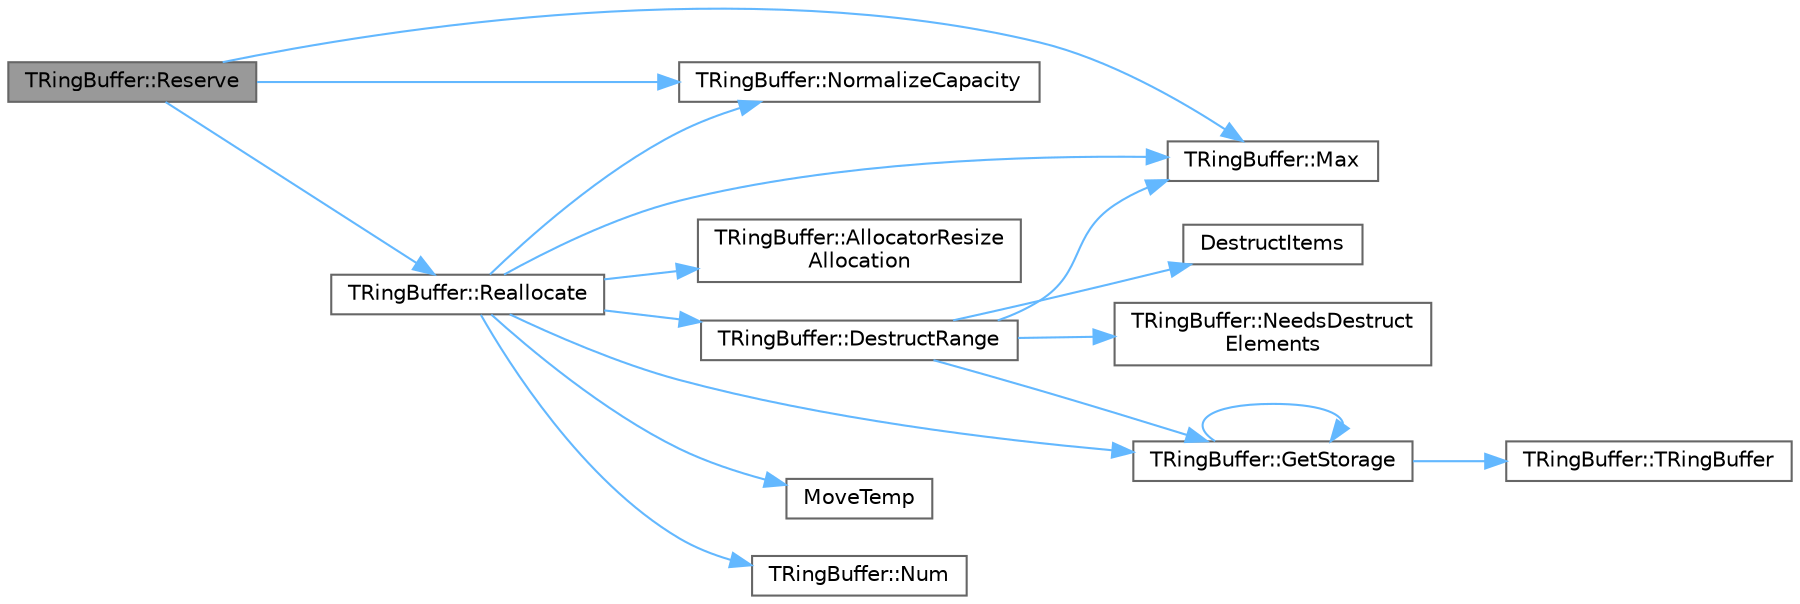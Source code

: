 digraph "TRingBuffer::Reserve"
{
 // INTERACTIVE_SVG=YES
 // LATEX_PDF_SIZE
  bgcolor="transparent";
  edge [fontname=Helvetica,fontsize=10,labelfontname=Helvetica,labelfontsize=10];
  node [fontname=Helvetica,fontsize=10,shape=box,height=0.2,width=0.4];
  rankdir="LR";
  Node1 [id="Node000001",label="TRingBuffer::Reserve",height=0.2,width=0.4,color="gray40", fillcolor="grey60", style="filled", fontcolor="black",tooltip="Set the capacity to the maximum of the current capacity and the (next power of two greater than or eq..."];
  Node1 -> Node2 [id="edge1_Node000001_Node000002",color="steelblue1",style="solid",tooltip=" "];
  Node2 [id="Node000002",label="TRingBuffer::Max",height=0.2,width=0.4,color="grey40", fillcolor="white", style="filled",URL="$d7/d46/classTRingBuffer.html#a841b0cf4b4a9b0ba7a1340fa47e50bb1",tooltip="Current allocated Capacity, note this will always be a power of two, or the special case 0."];
  Node1 -> Node3 [id="edge2_Node000001_Node000003",color="steelblue1",style="solid",tooltip=" "];
  Node3 [id="Node000003",label="TRingBuffer::NormalizeCapacity",height=0.2,width=0.4,color="grey40", fillcolor="white", style="filled",URL="$d7/d46/classTRingBuffer.html#a58f96dab51dcdf981703af3cfc9da2fc",tooltip="Convert the requested capacity into the implementation-specific actual capacity that should be used."];
  Node1 -> Node4 [id="edge3_Node000001_Node000004",color="steelblue1",style="solid",tooltip=" "];
  Node4 [id="Node000004",label="TRingBuffer::Reallocate",height=0.2,width=0.4,color="grey40", fillcolor="white", style="filled",URL="$d7/d46/classTRingBuffer.html#a40faf3a6ccf66edf23df3483f309d523",tooltip="Set the capacity to the given value and move or copy all elements from the old storage into a new sto..."];
  Node4 -> Node5 [id="edge4_Node000004_Node000005",color="steelblue1",style="solid",tooltip=" "];
  Node5 [id="Node000005",label="TRingBuffer::AllocatorResize\lAllocation",height=0.2,width=0.4,color="grey40", fillcolor="white", style="filled",URL="$d7/d46/classTRingBuffer.html#a207f4683db0ff774ffe850e793bac7b7",tooltip=" "];
  Node4 -> Node6 [id="edge5_Node000004_Node000006",color="steelblue1",style="solid",tooltip=" "];
  Node6 [id="Node000006",label="TRingBuffer::DestructRange",height=0.2,width=0.4,color="grey40", fillcolor="white", style="filled",URL="$d7/d46/classTRingBuffer.html#a7859abfc28865cfa7f653b915bb17885",tooltip="Destruct all elements in the RingBuffer from Index RangeStart to Index RangeEnd."];
  Node6 -> Node7 [id="edge6_Node000006_Node000007",color="steelblue1",style="solid",tooltip=" "];
  Node7 [id="Node000007",label="DestructItems",height=0.2,width=0.4,color="grey40", fillcolor="white", style="filled",URL="$db/dea/MemoryOps_8h.html#a0b36507a3186ec48a12d43548b47f669",tooltip="Destructs a range of items in memory."];
  Node6 -> Node8 [id="edge7_Node000006_Node000008",color="steelblue1",style="solid",tooltip=" "];
  Node8 [id="Node000008",label="TRingBuffer::GetStorage",height=0.2,width=0.4,color="grey40", fillcolor="white", style="filled",URL="$d7/d46/classTRingBuffer.html#aa2fcf0b111c159373c595c9a3ae6cbd2",tooltip="Return a pointer to the underlying storage of the RingBuffer."];
  Node8 -> Node9 [id="edge8_Node000008_Node000009",color="steelblue1",style="solid",tooltip=" "];
  Node9 [id="Node000009",label="TRingBuffer::TRingBuffer",height=0.2,width=0.4,color="grey40", fillcolor="white", style="filled",URL="$d7/d46/classTRingBuffer.html#a8c285901c0c99ff13fe22f8035b51cb0",tooltip="Construct Empty Queue with capacity 0."];
  Node8 -> Node8 [id="edge9_Node000008_Node000008",color="steelblue1",style="solid",tooltip=" "];
  Node6 -> Node2 [id="edge10_Node000006_Node000002",color="steelblue1",style="solid",tooltip=" "];
  Node6 -> Node10 [id="edge11_Node000006_Node000010",color="steelblue1",style="solid",tooltip=" "];
  Node10 [id="Node000010",label="TRingBuffer::NeedsDestruct\lElements",height=0.2,width=0.4,color="grey40", fillcolor="white", style="filled",URL="$d7/d46/classTRingBuffer.html#a4ddd780cb625faa57f3eafa584b58e6e",tooltip=" "];
  Node4 -> Node8 [id="edge12_Node000004_Node000008",color="steelblue1",style="solid",tooltip=" "];
  Node4 -> Node2 [id="edge13_Node000004_Node000002",color="steelblue1",style="solid",tooltip=" "];
  Node4 -> Node11 [id="edge14_Node000004_Node000011",color="steelblue1",style="solid",tooltip=" "];
  Node11 [id="Node000011",label="MoveTemp",height=0.2,width=0.4,color="grey40", fillcolor="white", style="filled",URL="$d4/d24/UnrealTemplate_8h.html#ad5e6c049aeb9c9115fec514ba581dbb6",tooltip="MoveTemp will cast a reference to an rvalue reference."];
  Node4 -> Node3 [id="edge15_Node000004_Node000003",color="steelblue1",style="solid",tooltip=" "];
  Node4 -> Node12 [id="edge16_Node000004_Node000012",color="steelblue1",style="solid",tooltip=" "];
  Node12 [id="Node000012",label="TRingBuffer::Num",height=0.2,width=0.4,color="grey40", fillcolor="white", style="filled",URL="$d7/d46/classTRingBuffer.html#a5c37b30f4de47dfe15a368ba4c353568",tooltip="Gets the number of elements in the RingBuffer."];
}
